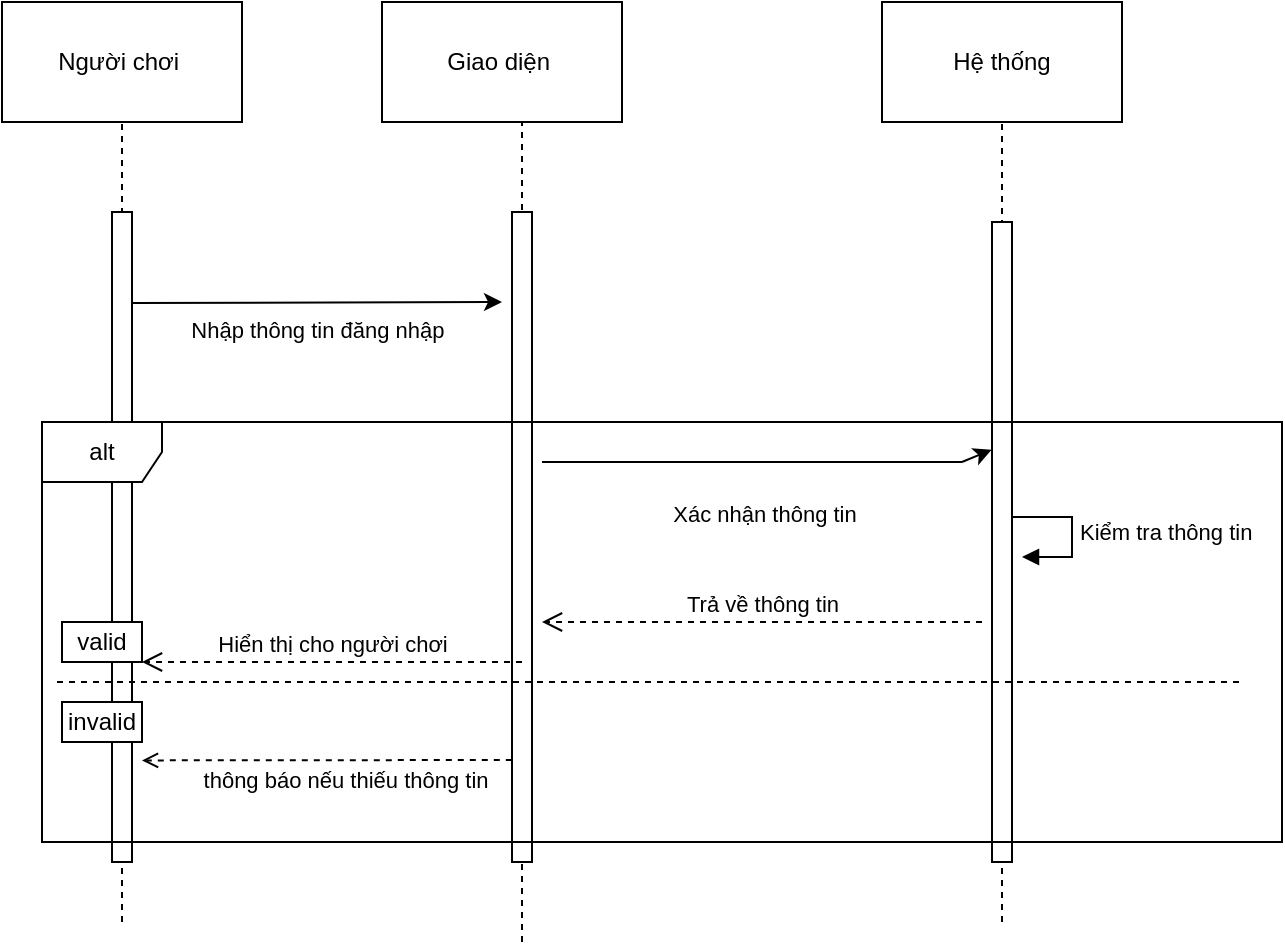 <mxfile version="15.7.3" type="device"><diagram id="H3TY0OAcHk5g6yVykRxV" name="Page-1"><mxGraphModel dx="865" dy="534" grid="1" gridSize="10" guides="1" tooltips="1" connect="1" arrows="1" fold="1" page="1" pageScale="1" pageWidth="850" pageHeight="1100" math="0" shadow="0"><root><mxCell id="0"/><mxCell id="1" parent="0"/><mxCell id="8E3sYSb_5tyTjg09B-AP-1" value="Người chơi&amp;nbsp;" style="rounded=0;whiteSpace=wrap;html=1;" parent="1" vertex="1"><mxGeometry x="100" y="170" width="120" height="60" as="geometry"/></mxCell><mxCell id="8E3sYSb_5tyTjg09B-AP-2" value="Giao diện&amp;nbsp;" style="rounded=0;whiteSpace=wrap;html=1;" parent="1" vertex="1"><mxGeometry x="290" y="170" width="120" height="60" as="geometry"/></mxCell><mxCell id="8E3sYSb_5tyTjg09B-AP-3" value="Hệ thống" style="rounded=0;whiteSpace=wrap;html=1;" parent="1" vertex="1"><mxGeometry x="540" y="170" width="120" height="60" as="geometry"/></mxCell><mxCell id="8E3sYSb_5tyTjg09B-AP-12" value="" style="endArrow=none;dashed=1;html=1;rounded=0;entryX=0.5;entryY=1;entryDx=0;entryDy=0;" parent="1" target="8E3sYSb_5tyTjg09B-AP-1" edge="1"><mxGeometry width="50" height="50" relative="1" as="geometry"><mxPoint x="160" y="630" as="sourcePoint"/><mxPoint x="450" y="410" as="targetPoint"/></mxGeometry></mxCell><mxCell id="8E3sYSb_5tyTjg09B-AP-13" value="" style="rounded=0;whiteSpace=wrap;html=1;rotation=90;" parent="1" vertex="1"><mxGeometry x="-2.5" y="432.5" width="325" height="10" as="geometry"/></mxCell><mxCell id="8E3sYSb_5tyTjg09B-AP-18" value="" style="endArrow=none;dashed=1;html=1;rounded=0;entryX=0.5;entryY=1;entryDx=0;entryDy=0;" parent="1" edge="1"><mxGeometry width="50" height="50" relative="1" as="geometry"><mxPoint x="360" y="640" as="sourcePoint"/><mxPoint x="360" y="230" as="targetPoint"/></mxGeometry></mxCell><mxCell id="8E3sYSb_5tyTjg09B-AP-19" value="" style="rounded=0;whiteSpace=wrap;html=1;rotation=90;" parent="1" vertex="1"><mxGeometry x="197.5" y="432.5" width="325" height="10" as="geometry"/></mxCell><mxCell id="8E3sYSb_5tyTjg09B-AP-20" value="" style="endArrow=classic;html=1;rounded=0;exitX=0.14;exitY=-0.02;exitDx=0;exitDy=0;exitPerimeter=0;" parent="1" source="8E3sYSb_5tyTjg09B-AP-13" edge="1"><mxGeometry width="50" height="50" relative="1" as="geometry"><mxPoint x="400" y="460" as="sourcePoint"/><mxPoint x="350" y="320" as="targetPoint"/></mxGeometry></mxCell><mxCell id="8E3sYSb_5tyTjg09B-AP-21" value="Nhập thông tin đăng nhập&amp;nbsp;" style="edgeLabel;html=1;align=center;verticalAlign=middle;resizable=0;points=[];" parent="8E3sYSb_5tyTjg09B-AP-20" vertex="1" connectable="0"><mxGeometry x="0.101" y="-3" relative="1" as="geometry"><mxPoint x="-8" y="11" as="offset"/></mxGeometry></mxCell><mxCell id="8E3sYSb_5tyTjg09B-AP-22" value="" style="endArrow=classic;html=1;rounded=0;startArrow=none;entryX=-0.02;entryY=0.356;entryDx=0;entryDy=0;entryPerimeter=0;" parent="1" target="8E3sYSb_5tyTjg09B-AP-28" edge="1"><mxGeometry width="50" height="50" relative="1" as="geometry"><mxPoint x="580" y="400" as="sourcePoint"/><mxPoint x="595" y="320.0" as="targetPoint"/></mxGeometry></mxCell><mxCell id="8E3sYSb_5tyTjg09B-AP-23" value="Xác nhận thông tin" style="edgeLabel;html=1;align=center;verticalAlign=middle;resizable=0;points=[];" parent="8E3sYSb_5tyTjg09B-AP-22" vertex="1" connectable="0"><mxGeometry x="0.101" y="-3" relative="1" as="geometry"><mxPoint x="-109" y="26" as="offset"/></mxGeometry></mxCell><mxCell id="8E3sYSb_5tyTjg09B-AP-24" value="" style="endArrow=none;dashed=1;html=1;rounded=0;entryX=0.5;entryY=1;entryDx=0;entryDy=0;startArrow=none;" parent="1" edge="1"><mxGeometry width="50" height="50" relative="1" as="geometry"><mxPoint x="600" y="300" as="sourcePoint"/><mxPoint x="600" y="230" as="targetPoint"/></mxGeometry></mxCell><mxCell id="8E3sYSb_5tyTjg09B-AP-27" value="" style="endArrow=none;dashed=1;html=1;rounded=0;entryX=0.5;entryY=1;entryDx=0;entryDy=0;" parent="1" edge="1"><mxGeometry width="50" height="50" relative="1" as="geometry"><mxPoint x="600" y="630" as="sourcePoint"/><mxPoint x="600" y="340" as="targetPoint"/></mxGeometry></mxCell><mxCell id="8E3sYSb_5tyTjg09B-AP-28" value="" style="html=1;points=[];perimeter=orthogonalPerimeter;" parent="1" vertex="1"><mxGeometry x="595" y="280" width="10" height="320" as="geometry"/></mxCell><mxCell id="8E3sYSb_5tyTjg09B-AP-30" value="" style="endArrow=none;html=1;rounded=0;exitX=0.196;exitY=-0.02;exitDx=0;exitDy=0;exitPerimeter=0;" parent="1" edge="1"><mxGeometry width="50" height="50" relative="1" as="geometry"><mxPoint x="370" y="400.0" as="sourcePoint"/><mxPoint x="580" y="400" as="targetPoint"/></mxGeometry></mxCell><mxCell id="8E3sYSb_5tyTjg09B-AP-32" value="alt" style="shape=umlFrame;whiteSpace=wrap;html=1;" parent="1" vertex="1"><mxGeometry x="120" y="380" width="620" height="210" as="geometry"/></mxCell><mxCell id="8E3sYSb_5tyTjg09B-AP-33" value="" style="html=1;verticalAlign=bottom;labelBackgroundColor=none;endArrow=open;endFill=0;dashed=1;rounded=0;entryX=0.816;entryY=-0.01;entryDx=0;entryDy=0;entryPerimeter=0;" parent="1" edge="1"><mxGeometry width="160" relative="1" as="geometry"><mxPoint x="354.9" y="549" as="sourcePoint"/><mxPoint x="170.0" y="549.2" as="targetPoint"/></mxGeometry></mxCell><mxCell id="8E3sYSb_5tyTjg09B-AP-34" value="&amp;nbsp;thông báo nếu thiếu thông tin" style="edgeLabel;html=1;align=center;verticalAlign=middle;resizable=0;points=[];" parent="8E3sYSb_5tyTjg09B-AP-33" vertex="1" connectable="0"><mxGeometry x="-0.142" y="-1" relative="1" as="geometry"><mxPoint x="-6" y="11" as="offset"/></mxGeometry></mxCell><mxCell id="8E3sYSb_5tyTjg09B-AP-35" value="" style="endArrow=none;dashed=1;html=1;rounded=0;" parent="1" edge="1"><mxGeometry width="50" height="50" relative="1" as="geometry"><mxPoint x="127.5" y="510" as="sourcePoint"/><mxPoint x="720" y="510" as="targetPoint"/></mxGeometry></mxCell><mxCell id="8E3sYSb_5tyTjg09B-AP-37" value="Kiểm tra thông tin&lt;br&gt;" style="edgeStyle=orthogonalEdgeStyle;html=1;align=left;spacingLeft=2;endArrow=block;rounded=0;entryX=1;entryY=0;" parent="1" edge="1"><mxGeometry relative="1" as="geometry"><mxPoint x="605" y="427.5" as="sourcePoint"/><Array as="points"><mxPoint x="635" y="427.5"/></Array><mxPoint x="610" y="447.5" as="targetPoint"/></mxGeometry></mxCell><mxCell id="8E3sYSb_5tyTjg09B-AP-39" value="Trả về thông tin" style="html=1;verticalAlign=bottom;endArrow=open;dashed=1;endSize=8;rounded=0;" parent="1" edge="1"><mxGeometry relative="1" as="geometry"><mxPoint x="590" y="480" as="sourcePoint"/><mxPoint x="370" y="480" as="targetPoint"/></mxGeometry></mxCell><mxCell id="8E3sYSb_5tyTjg09B-AP-40" value="Hiển thị cho người chơi" style="html=1;verticalAlign=bottom;endArrow=open;dashed=1;endSize=8;rounded=0;" parent="1" edge="1"><mxGeometry relative="1" as="geometry"><mxPoint x="360" y="500" as="sourcePoint"/><mxPoint x="170" y="500" as="targetPoint"/></mxGeometry></mxCell><mxCell id="pCyRmT4XlwT5_3TWVhVb-1" value="valid" style="rounded=0;whiteSpace=wrap;html=1;" vertex="1" parent="1"><mxGeometry x="130" y="480" width="40" height="20" as="geometry"/></mxCell><mxCell id="pCyRmT4XlwT5_3TWVhVb-2" value="invalid" style="rounded=0;whiteSpace=wrap;html=1;" vertex="1" parent="1"><mxGeometry x="130" y="520" width="40" height="20" as="geometry"/></mxCell></root></mxGraphModel></diagram></mxfile>